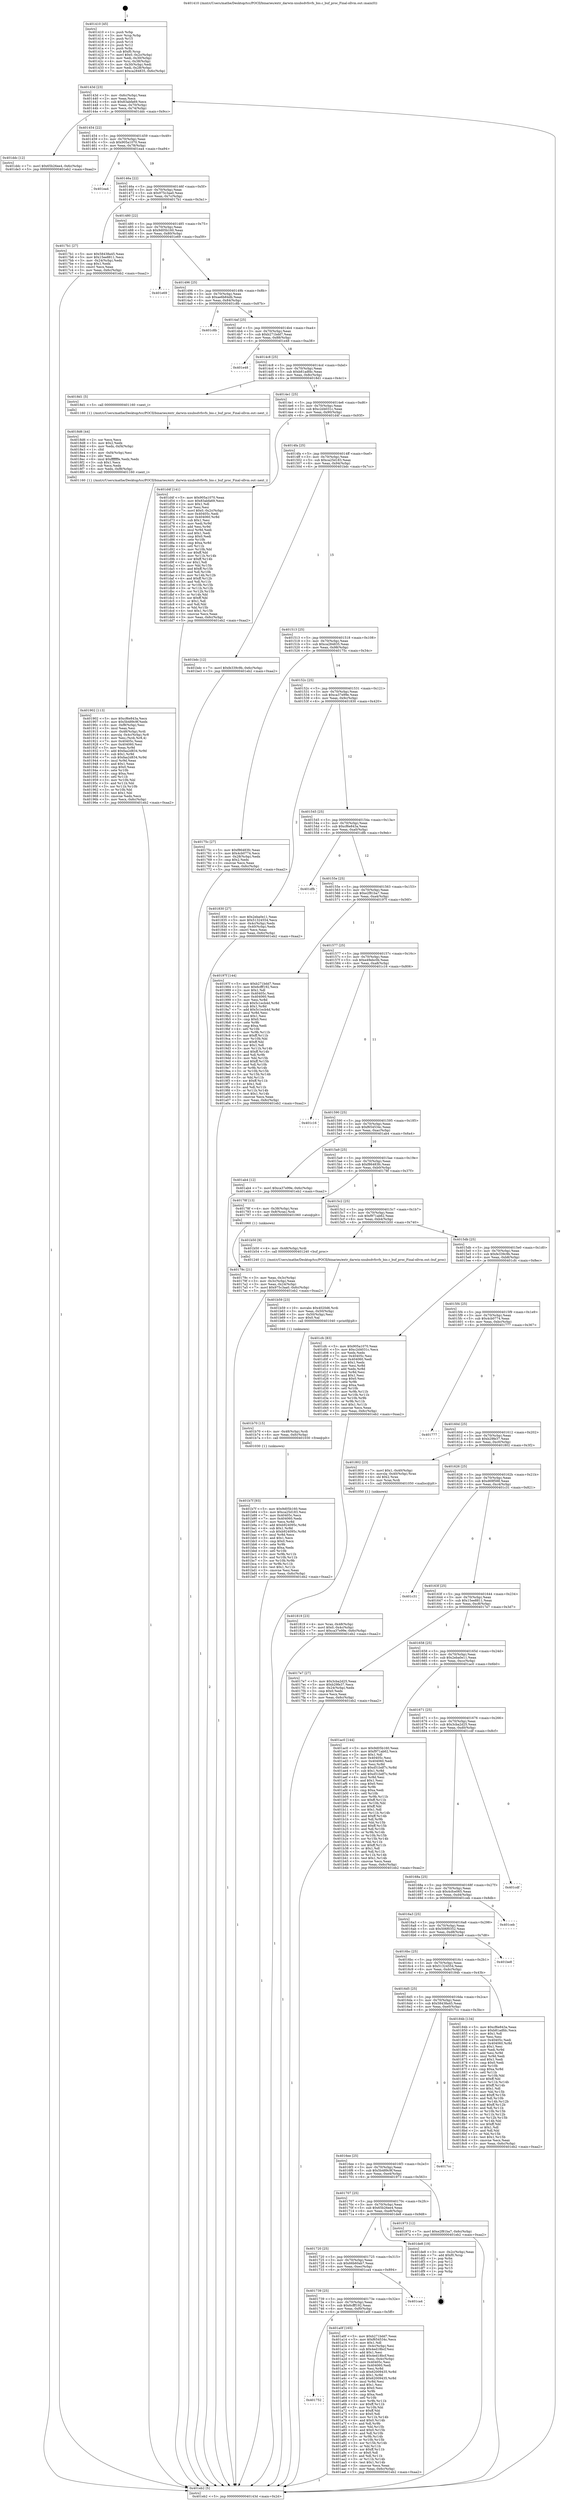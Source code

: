 digraph "0x401410" {
  label = "0x401410 (/mnt/c/Users/mathe/Desktop/tcc/POCII/binaries/extr_darwin-xnubsdvfsvfs_bio.c_buf_proc_Final-ollvm.out::main(0))"
  labelloc = "t"
  node[shape=record]

  Entry [label="",width=0.3,height=0.3,shape=circle,fillcolor=black,style=filled]
  "0x40143d" [label="{
     0x40143d [23]\l
     | [instrs]\l
     &nbsp;&nbsp;0x40143d \<+3\>: mov -0x6c(%rbp),%eax\l
     &nbsp;&nbsp;0x401440 \<+2\>: mov %eax,%ecx\l
     &nbsp;&nbsp;0x401442 \<+6\>: sub $0x83abfa69,%ecx\l
     &nbsp;&nbsp;0x401448 \<+3\>: mov %eax,-0x70(%rbp)\l
     &nbsp;&nbsp;0x40144b \<+3\>: mov %ecx,-0x74(%rbp)\l
     &nbsp;&nbsp;0x40144e \<+6\>: je 0000000000401ddc \<main+0x9cc\>\l
  }"]
  "0x401ddc" [label="{
     0x401ddc [12]\l
     | [instrs]\l
     &nbsp;&nbsp;0x401ddc \<+7\>: movl $0x65b26ee4,-0x6c(%rbp)\l
     &nbsp;&nbsp;0x401de3 \<+5\>: jmp 0000000000401eb2 \<main+0xaa2\>\l
  }"]
  "0x401454" [label="{
     0x401454 [22]\l
     | [instrs]\l
     &nbsp;&nbsp;0x401454 \<+5\>: jmp 0000000000401459 \<main+0x49\>\l
     &nbsp;&nbsp;0x401459 \<+3\>: mov -0x70(%rbp),%eax\l
     &nbsp;&nbsp;0x40145c \<+5\>: sub $0x905a1070,%eax\l
     &nbsp;&nbsp;0x401461 \<+3\>: mov %eax,-0x78(%rbp)\l
     &nbsp;&nbsp;0x401464 \<+6\>: je 0000000000401ea4 \<main+0xa94\>\l
  }"]
  Exit [label="",width=0.3,height=0.3,shape=circle,fillcolor=black,style=filled,peripheries=2]
  "0x401ea4" [label="{
     0x401ea4\l
  }", style=dashed]
  "0x40146a" [label="{
     0x40146a [22]\l
     | [instrs]\l
     &nbsp;&nbsp;0x40146a \<+5\>: jmp 000000000040146f \<main+0x5f\>\l
     &nbsp;&nbsp;0x40146f \<+3\>: mov -0x70(%rbp),%eax\l
     &nbsp;&nbsp;0x401472 \<+5\>: sub $0x975c3aa0,%eax\l
     &nbsp;&nbsp;0x401477 \<+3\>: mov %eax,-0x7c(%rbp)\l
     &nbsp;&nbsp;0x40147a \<+6\>: je 00000000004017b1 \<main+0x3a1\>\l
  }"]
  "0x401b7f" [label="{
     0x401b7f [93]\l
     | [instrs]\l
     &nbsp;&nbsp;0x401b7f \<+5\>: mov $0x9d05b160,%eax\l
     &nbsp;&nbsp;0x401b84 \<+5\>: mov $0xca25d183,%esi\l
     &nbsp;&nbsp;0x401b89 \<+7\>: mov 0x40405c,%ecx\l
     &nbsp;&nbsp;0x401b90 \<+7\>: mov 0x404060,%edx\l
     &nbsp;&nbsp;0x401b97 \<+3\>: mov %ecx,%r8d\l
     &nbsp;&nbsp;0x401b9a \<+7\>: add $0xb924095c,%r8d\l
     &nbsp;&nbsp;0x401ba1 \<+4\>: sub $0x1,%r8d\l
     &nbsp;&nbsp;0x401ba5 \<+7\>: sub $0xb924095c,%r8d\l
     &nbsp;&nbsp;0x401bac \<+4\>: imul %r8d,%ecx\l
     &nbsp;&nbsp;0x401bb0 \<+3\>: and $0x1,%ecx\l
     &nbsp;&nbsp;0x401bb3 \<+3\>: cmp $0x0,%ecx\l
     &nbsp;&nbsp;0x401bb6 \<+4\>: sete %r9b\l
     &nbsp;&nbsp;0x401bba \<+3\>: cmp $0xa,%edx\l
     &nbsp;&nbsp;0x401bbd \<+4\>: setl %r10b\l
     &nbsp;&nbsp;0x401bc1 \<+3\>: mov %r9b,%r11b\l
     &nbsp;&nbsp;0x401bc4 \<+3\>: and %r10b,%r11b\l
     &nbsp;&nbsp;0x401bc7 \<+3\>: xor %r10b,%r9b\l
     &nbsp;&nbsp;0x401bca \<+3\>: or %r9b,%r11b\l
     &nbsp;&nbsp;0x401bcd \<+4\>: test $0x1,%r11b\l
     &nbsp;&nbsp;0x401bd1 \<+3\>: cmovne %esi,%eax\l
     &nbsp;&nbsp;0x401bd4 \<+3\>: mov %eax,-0x6c(%rbp)\l
     &nbsp;&nbsp;0x401bd7 \<+5\>: jmp 0000000000401eb2 \<main+0xaa2\>\l
  }"]
  "0x4017b1" [label="{
     0x4017b1 [27]\l
     | [instrs]\l
     &nbsp;&nbsp;0x4017b1 \<+5\>: mov $0x58438a45,%eax\l
     &nbsp;&nbsp;0x4017b6 \<+5\>: mov $0x15ee8811,%ecx\l
     &nbsp;&nbsp;0x4017bb \<+3\>: mov -0x24(%rbp),%edx\l
     &nbsp;&nbsp;0x4017be \<+3\>: cmp $0x1,%edx\l
     &nbsp;&nbsp;0x4017c1 \<+3\>: cmovl %ecx,%eax\l
     &nbsp;&nbsp;0x4017c4 \<+3\>: mov %eax,-0x6c(%rbp)\l
     &nbsp;&nbsp;0x4017c7 \<+5\>: jmp 0000000000401eb2 \<main+0xaa2\>\l
  }"]
  "0x401480" [label="{
     0x401480 [22]\l
     | [instrs]\l
     &nbsp;&nbsp;0x401480 \<+5\>: jmp 0000000000401485 \<main+0x75\>\l
     &nbsp;&nbsp;0x401485 \<+3\>: mov -0x70(%rbp),%eax\l
     &nbsp;&nbsp;0x401488 \<+5\>: sub $0x9d05b160,%eax\l
     &nbsp;&nbsp;0x40148d \<+3\>: mov %eax,-0x80(%rbp)\l
     &nbsp;&nbsp;0x401490 \<+6\>: je 0000000000401e69 \<main+0xa59\>\l
  }"]
  "0x401b70" [label="{
     0x401b70 [15]\l
     | [instrs]\l
     &nbsp;&nbsp;0x401b70 \<+4\>: mov -0x48(%rbp),%rdi\l
     &nbsp;&nbsp;0x401b74 \<+6\>: mov %eax,-0xfc(%rbp)\l
     &nbsp;&nbsp;0x401b7a \<+5\>: call 0000000000401030 \<free@plt\>\l
     | [calls]\l
     &nbsp;&nbsp;0x401030 \{1\} (unknown)\l
  }"]
  "0x401e69" [label="{
     0x401e69\l
  }", style=dashed]
  "0x401496" [label="{
     0x401496 [25]\l
     | [instrs]\l
     &nbsp;&nbsp;0x401496 \<+5\>: jmp 000000000040149b \<main+0x8b\>\l
     &nbsp;&nbsp;0x40149b \<+3\>: mov -0x70(%rbp),%eax\l
     &nbsp;&nbsp;0x40149e \<+5\>: sub $0xae6b84db,%eax\l
     &nbsp;&nbsp;0x4014a3 \<+6\>: mov %eax,-0x84(%rbp)\l
     &nbsp;&nbsp;0x4014a9 \<+6\>: je 0000000000401c8b \<main+0x87b\>\l
  }"]
  "0x401b59" [label="{
     0x401b59 [23]\l
     | [instrs]\l
     &nbsp;&nbsp;0x401b59 \<+10\>: movabs $0x4020d6,%rdi\l
     &nbsp;&nbsp;0x401b63 \<+3\>: mov %eax,-0x50(%rbp)\l
     &nbsp;&nbsp;0x401b66 \<+3\>: mov -0x50(%rbp),%esi\l
     &nbsp;&nbsp;0x401b69 \<+2\>: mov $0x0,%al\l
     &nbsp;&nbsp;0x401b6b \<+5\>: call 0000000000401040 \<printf@plt\>\l
     | [calls]\l
     &nbsp;&nbsp;0x401040 \{1\} (unknown)\l
  }"]
  "0x401c8b" [label="{
     0x401c8b\l
  }", style=dashed]
  "0x4014af" [label="{
     0x4014af [25]\l
     | [instrs]\l
     &nbsp;&nbsp;0x4014af \<+5\>: jmp 00000000004014b4 \<main+0xa4\>\l
     &nbsp;&nbsp;0x4014b4 \<+3\>: mov -0x70(%rbp),%eax\l
     &nbsp;&nbsp;0x4014b7 \<+5\>: sub $0xb271bdd7,%eax\l
     &nbsp;&nbsp;0x4014bc \<+6\>: mov %eax,-0x88(%rbp)\l
     &nbsp;&nbsp;0x4014c2 \<+6\>: je 0000000000401e48 \<main+0xa38\>\l
  }"]
  "0x401752" [label="{
     0x401752\l
  }", style=dashed]
  "0x401e48" [label="{
     0x401e48\l
  }", style=dashed]
  "0x4014c8" [label="{
     0x4014c8 [25]\l
     | [instrs]\l
     &nbsp;&nbsp;0x4014c8 \<+5\>: jmp 00000000004014cd \<main+0xbd\>\l
     &nbsp;&nbsp;0x4014cd \<+3\>: mov -0x70(%rbp),%eax\l
     &nbsp;&nbsp;0x4014d0 \<+5\>: sub $0xb81adfdc,%eax\l
     &nbsp;&nbsp;0x4014d5 \<+6\>: mov %eax,-0x8c(%rbp)\l
     &nbsp;&nbsp;0x4014db \<+6\>: je 00000000004018d1 \<main+0x4c1\>\l
  }"]
  "0x401a0f" [label="{
     0x401a0f [165]\l
     | [instrs]\l
     &nbsp;&nbsp;0x401a0f \<+5\>: mov $0xb271bdd7,%eax\l
     &nbsp;&nbsp;0x401a14 \<+5\>: mov $0xf654534c,%ecx\l
     &nbsp;&nbsp;0x401a19 \<+2\>: mov $0x1,%dl\l
     &nbsp;&nbsp;0x401a1b \<+3\>: mov -0x4c(%rbp),%esi\l
     &nbsp;&nbsp;0x401a1e \<+6\>: sub $0x4ed18bcf,%esi\l
     &nbsp;&nbsp;0x401a24 \<+3\>: add $0x1,%esi\l
     &nbsp;&nbsp;0x401a27 \<+6\>: add $0x4ed18bcf,%esi\l
     &nbsp;&nbsp;0x401a2d \<+3\>: mov %esi,-0x4c(%rbp)\l
     &nbsp;&nbsp;0x401a30 \<+7\>: mov 0x40405c,%esi\l
     &nbsp;&nbsp;0x401a37 \<+7\>: mov 0x404060,%edi\l
     &nbsp;&nbsp;0x401a3e \<+3\>: mov %esi,%r8d\l
     &nbsp;&nbsp;0x401a41 \<+7\>: sub $0x62009435,%r8d\l
     &nbsp;&nbsp;0x401a48 \<+4\>: sub $0x1,%r8d\l
     &nbsp;&nbsp;0x401a4c \<+7\>: add $0x62009435,%r8d\l
     &nbsp;&nbsp;0x401a53 \<+4\>: imul %r8d,%esi\l
     &nbsp;&nbsp;0x401a57 \<+3\>: and $0x1,%esi\l
     &nbsp;&nbsp;0x401a5a \<+3\>: cmp $0x0,%esi\l
     &nbsp;&nbsp;0x401a5d \<+4\>: sete %r9b\l
     &nbsp;&nbsp;0x401a61 \<+3\>: cmp $0xa,%edi\l
     &nbsp;&nbsp;0x401a64 \<+4\>: setl %r10b\l
     &nbsp;&nbsp;0x401a68 \<+3\>: mov %r9b,%r11b\l
     &nbsp;&nbsp;0x401a6b \<+4\>: xor $0xff,%r11b\l
     &nbsp;&nbsp;0x401a6f \<+3\>: mov %r10b,%bl\l
     &nbsp;&nbsp;0x401a72 \<+3\>: xor $0xff,%bl\l
     &nbsp;&nbsp;0x401a75 \<+3\>: xor $0x0,%dl\l
     &nbsp;&nbsp;0x401a78 \<+3\>: mov %r11b,%r14b\l
     &nbsp;&nbsp;0x401a7b \<+4\>: and $0x0,%r14b\l
     &nbsp;&nbsp;0x401a7f \<+3\>: and %dl,%r9b\l
     &nbsp;&nbsp;0x401a82 \<+3\>: mov %bl,%r15b\l
     &nbsp;&nbsp;0x401a85 \<+4\>: and $0x0,%r15b\l
     &nbsp;&nbsp;0x401a89 \<+3\>: and %dl,%r10b\l
     &nbsp;&nbsp;0x401a8c \<+3\>: or %r9b,%r14b\l
     &nbsp;&nbsp;0x401a8f \<+3\>: or %r10b,%r15b\l
     &nbsp;&nbsp;0x401a92 \<+3\>: xor %r15b,%r14b\l
     &nbsp;&nbsp;0x401a95 \<+3\>: or %bl,%r11b\l
     &nbsp;&nbsp;0x401a98 \<+4\>: xor $0xff,%r11b\l
     &nbsp;&nbsp;0x401a9c \<+3\>: or $0x0,%dl\l
     &nbsp;&nbsp;0x401a9f \<+3\>: and %dl,%r11b\l
     &nbsp;&nbsp;0x401aa2 \<+3\>: or %r11b,%r14b\l
     &nbsp;&nbsp;0x401aa5 \<+4\>: test $0x1,%r14b\l
     &nbsp;&nbsp;0x401aa9 \<+3\>: cmovne %ecx,%eax\l
     &nbsp;&nbsp;0x401aac \<+3\>: mov %eax,-0x6c(%rbp)\l
     &nbsp;&nbsp;0x401aaf \<+5\>: jmp 0000000000401eb2 \<main+0xaa2\>\l
  }"]
  "0x4018d1" [label="{
     0x4018d1 [5]\l
     | [instrs]\l
     &nbsp;&nbsp;0x4018d1 \<+5\>: call 0000000000401160 \<next_i\>\l
     | [calls]\l
     &nbsp;&nbsp;0x401160 \{1\} (/mnt/c/Users/mathe/Desktop/tcc/POCII/binaries/extr_darwin-xnubsdvfsvfs_bio.c_buf_proc_Final-ollvm.out::next_i)\l
  }"]
  "0x4014e1" [label="{
     0x4014e1 [25]\l
     | [instrs]\l
     &nbsp;&nbsp;0x4014e1 \<+5\>: jmp 00000000004014e6 \<main+0xd6\>\l
     &nbsp;&nbsp;0x4014e6 \<+3\>: mov -0x70(%rbp),%eax\l
     &nbsp;&nbsp;0x4014e9 \<+5\>: sub $0xc2d4031c,%eax\l
     &nbsp;&nbsp;0x4014ee \<+6\>: mov %eax,-0x90(%rbp)\l
     &nbsp;&nbsp;0x4014f4 \<+6\>: je 0000000000401d4f \<main+0x93f\>\l
  }"]
  "0x401739" [label="{
     0x401739 [25]\l
     | [instrs]\l
     &nbsp;&nbsp;0x401739 \<+5\>: jmp 000000000040173e \<main+0x32e\>\l
     &nbsp;&nbsp;0x40173e \<+3\>: mov -0x70(%rbp),%eax\l
     &nbsp;&nbsp;0x401741 \<+5\>: sub $0x6cfff192,%eax\l
     &nbsp;&nbsp;0x401746 \<+6\>: mov %eax,-0xf0(%rbp)\l
     &nbsp;&nbsp;0x40174c \<+6\>: je 0000000000401a0f \<main+0x5ff\>\l
  }"]
  "0x401d4f" [label="{
     0x401d4f [141]\l
     | [instrs]\l
     &nbsp;&nbsp;0x401d4f \<+5\>: mov $0x905a1070,%eax\l
     &nbsp;&nbsp;0x401d54 \<+5\>: mov $0x83abfa69,%ecx\l
     &nbsp;&nbsp;0x401d59 \<+2\>: mov $0x1,%dl\l
     &nbsp;&nbsp;0x401d5b \<+2\>: xor %esi,%esi\l
     &nbsp;&nbsp;0x401d5d \<+7\>: movl $0x0,-0x2c(%rbp)\l
     &nbsp;&nbsp;0x401d64 \<+7\>: mov 0x40405c,%edi\l
     &nbsp;&nbsp;0x401d6b \<+8\>: mov 0x404060,%r8d\l
     &nbsp;&nbsp;0x401d73 \<+3\>: sub $0x1,%esi\l
     &nbsp;&nbsp;0x401d76 \<+3\>: mov %edi,%r9d\l
     &nbsp;&nbsp;0x401d79 \<+3\>: add %esi,%r9d\l
     &nbsp;&nbsp;0x401d7c \<+4\>: imul %r9d,%edi\l
     &nbsp;&nbsp;0x401d80 \<+3\>: and $0x1,%edi\l
     &nbsp;&nbsp;0x401d83 \<+3\>: cmp $0x0,%edi\l
     &nbsp;&nbsp;0x401d86 \<+4\>: sete %r10b\l
     &nbsp;&nbsp;0x401d8a \<+4\>: cmp $0xa,%r8d\l
     &nbsp;&nbsp;0x401d8e \<+4\>: setl %r11b\l
     &nbsp;&nbsp;0x401d92 \<+3\>: mov %r10b,%bl\l
     &nbsp;&nbsp;0x401d95 \<+3\>: xor $0xff,%bl\l
     &nbsp;&nbsp;0x401d98 \<+3\>: mov %r11b,%r14b\l
     &nbsp;&nbsp;0x401d9b \<+4\>: xor $0xff,%r14b\l
     &nbsp;&nbsp;0x401d9f \<+3\>: xor $0x1,%dl\l
     &nbsp;&nbsp;0x401da2 \<+3\>: mov %bl,%r15b\l
     &nbsp;&nbsp;0x401da5 \<+4\>: and $0xff,%r15b\l
     &nbsp;&nbsp;0x401da9 \<+3\>: and %dl,%r10b\l
     &nbsp;&nbsp;0x401dac \<+3\>: mov %r14b,%r12b\l
     &nbsp;&nbsp;0x401daf \<+4\>: and $0xff,%r12b\l
     &nbsp;&nbsp;0x401db3 \<+3\>: and %dl,%r11b\l
     &nbsp;&nbsp;0x401db6 \<+3\>: or %r10b,%r15b\l
     &nbsp;&nbsp;0x401db9 \<+3\>: or %r11b,%r12b\l
     &nbsp;&nbsp;0x401dbc \<+3\>: xor %r12b,%r15b\l
     &nbsp;&nbsp;0x401dbf \<+3\>: or %r14b,%bl\l
     &nbsp;&nbsp;0x401dc2 \<+3\>: xor $0xff,%bl\l
     &nbsp;&nbsp;0x401dc5 \<+3\>: or $0x1,%dl\l
     &nbsp;&nbsp;0x401dc8 \<+2\>: and %dl,%bl\l
     &nbsp;&nbsp;0x401dca \<+3\>: or %bl,%r15b\l
     &nbsp;&nbsp;0x401dcd \<+4\>: test $0x1,%r15b\l
     &nbsp;&nbsp;0x401dd1 \<+3\>: cmovne %ecx,%eax\l
     &nbsp;&nbsp;0x401dd4 \<+3\>: mov %eax,-0x6c(%rbp)\l
     &nbsp;&nbsp;0x401dd7 \<+5\>: jmp 0000000000401eb2 \<main+0xaa2\>\l
  }"]
  "0x4014fa" [label="{
     0x4014fa [25]\l
     | [instrs]\l
     &nbsp;&nbsp;0x4014fa \<+5\>: jmp 00000000004014ff \<main+0xef\>\l
     &nbsp;&nbsp;0x4014ff \<+3\>: mov -0x70(%rbp),%eax\l
     &nbsp;&nbsp;0x401502 \<+5\>: sub $0xca25d183,%eax\l
     &nbsp;&nbsp;0x401507 \<+6\>: mov %eax,-0x94(%rbp)\l
     &nbsp;&nbsp;0x40150d \<+6\>: je 0000000000401bdc \<main+0x7cc\>\l
  }"]
  "0x401ca4" [label="{
     0x401ca4\l
  }", style=dashed]
  "0x401bdc" [label="{
     0x401bdc [12]\l
     | [instrs]\l
     &nbsp;&nbsp;0x401bdc \<+7\>: movl $0xfe339c9b,-0x6c(%rbp)\l
     &nbsp;&nbsp;0x401be3 \<+5\>: jmp 0000000000401eb2 \<main+0xaa2\>\l
  }"]
  "0x401513" [label="{
     0x401513 [25]\l
     | [instrs]\l
     &nbsp;&nbsp;0x401513 \<+5\>: jmp 0000000000401518 \<main+0x108\>\l
     &nbsp;&nbsp;0x401518 \<+3\>: mov -0x70(%rbp),%eax\l
     &nbsp;&nbsp;0x40151b \<+5\>: sub $0xca284835,%eax\l
     &nbsp;&nbsp;0x401520 \<+6\>: mov %eax,-0x98(%rbp)\l
     &nbsp;&nbsp;0x401526 \<+6\>: je 000000000040175c \<main+0x34c\>\l
  }"]
  "0x401720" [label="{
     0x401720 [25]\l
     | [instrs]\l
     &nbsp;&nbsp;0x401720 \<+5\>: jmp 0000000000401725 \<main+0x315\>\l
     &nbsp;&nbsp;0x401725 \<+3\>: mov -0x70(%rbp),%eax\l
     &nbsp;&nbsp;0x401728 \<+5\>: sub $0x66b60ab7,%eax\l
     &nbsp;&nbsp;0x40172d \<+6\>: mov %eax,-0xec(%rbp)\l
     &nbsp;&nbsp;0x401733 \<+6\>: je 0000000000401ca4 \<main+0x894\>\l
  }"]
  "0x40175c" [label="{
     0x40175c [27]\l
     | [instrs]\l
     &nbsp;&nbsp;0x40175c \<+5\>: mov $0xf86483fc,%eax\l
     &nbsp;&nbsp;0x401761 \<+5\>: mov $0x4cb0774,%ecx\l
     &nbsp;&nbsp;0x401766 \<+3\>: mov -0x28(%rbp),%edx\l
     &nbsp;&nbsp;0x401769 \<+3\>: cmp $0x2,%edx\l
     &nbsp;&nbsp;0x40176c \<+3\>: cmovne %ecx,%eax\l
     &nbsp;&nbsp;0x40176f \<+3\>: mov %eax,-0x6c(%rbp)\l
     &nbsp;&nbsp;0x401772 \<+5\>: jmp 0000000000401eb2 \<main+0xaa2\>\l
  }"]
  "0x40152c" [label="{
     0x40152c [25]\l
     | [instrs]\l
     &nbsp;&nbsp;0x40152c \<+5\>: jmp 0000000000401531 \<main+0x121\>\l
     &nbsp;&nbsp;0x401531 \<+3\>: mov -0x70(%rbp),%eax\l
     &nbsp;&nbsp;0x401534 \<+5\>: sub $0xca37e99e,%eax\l
     &nbsp;&nbsp;0x401539 \<+6\>: mov %eax,-0x9c(%rbp)\l
     &nbsp;&nbsp;0x40153f \<+6\>: je 0000000000401830 \<main+0x420\>\l
  }"]
  "0x401eb2" [label="{
     0x401eb2 [5]\l
     | [instrs]\l
     &nbsp;&nbsp;0x401eb2 \<+5\>: jmp 000000000040143d \<main+0x2d\>\l
  }"]
  "0x401410" [label="{
     0x401410 [45]\l
     | [instrs]\l
     &nbsp;&nbsp;0x401410 \<+1\>: push %rbp\l
     &nbsp;&nbsp;0x401411 \<+3\>: mov %rsp,%rbp\l
     &nbsp;&nbsp;0x401414 \<+2\>: push %r15\l
     &nbsp;&nbsp;0x401416 \<+2\>: push %r14\l
     &nbsp;&nbsp;0x401418 \<+2\>: push %r12\l
     &nbsp;&nbsp;0x40141a \<+1\>: push %rbx\l
     &nbsp;&nbsp;0x40141b \<+7\>: sub $0xf0,%rsp\l
     &nbsp;&nbsp;0x401422 \<+7\>: movl $0x0,-0x2c(%rbp)\l
     &nbsp;&nbsp;0x401429 \<+3\>: mov %edi,-0x30(%rbp)\l
     &nbsp;&nbsp;0x40142c \<+4\>: mov %rsi,-0x38(%rbp)\l
     &nbsp;&nbsp;0x401430 \<+3\>: mov -0x30(%rbp),%edi\l
     &nbsp;&nbsp;0x401433 \<+3\>: mov %edi,-0x28(%rbp)\l
     &nbsp;&nbsp;0x401436 \<+7\>: movl $0xca284835,-0x6c(%rbp)\l
  }"]
  "0x401de8" [label="{
     0x401de8 [19]\l
     | [instrs]\l
     &nbsp;&nbsp;0x401de8 \<+3\>: mov -0x2c(%rbp),%eax\l
     &nbsp;&nbsp;0x401deb \<+7\>: add $0xf0,%rsp\l
     &nbsp;&nbsp;0x401df2 \<+1\>: pop %rbx\l
     &nbsp;&nbsp;0x401df3 \<+2\>: pop %r12\l
     &nbsp;&nbsp;0x401df5 \<+2\>: pop %r14\l
     &nbsp;&nbsp;0x401df7 \<+2\>: pop %r15\l
     &nbsp;&nbsp;0x401df9 \<+1\>: pop %rbp\l
     &nbsp;&nbsp;0x401dfa \<+1\>: ret\l
  }"]
  "0x401830" [label="{
     0x401830 [27]\l
     | [instrs]\l
     &nbsp;&nbsp;0x401830 \<+5\>: mov $0x2eba0e11,%eax\l
     &nbsp;&nbsp;0x401835 \<+5\>: mov $0x51324554,%ecx\l
     &nbsp;&nbsp;0x40183a \<+3\>: mov -0x4c(%rbp),%edx\l
     &nbsp;&nbsp;0x40183d \<+3\>: cmp -0x40(%rbp),%edx\l
     &nbsp;&nbsp;0x401840 \<+3\>: cmovl %ecx,%eax\l
     &nbsp;&nbsp;0x401843 \<+3\>: mov %eax,-0x6c(%rbp)\l
     &nbsp;&nbsp;0x401846 \<+5\>: jmp 0000000000401eb2 \<main+0xaa2\>\l
  }"]
  "0x401545" [label="{
     0x401545 [25]\l
     | [instrs]\l
     &nbsp;&nbsp;0x401545 \<+5\>: jmp 000000000040154a \<main+0x13a\>\l
     &nbsp;&nbsp;0x40154a \<+3\>: mov -0x70(%rbp),%eax\l
     &nbsp;&nbsp;0x40154d \<+5\>: sub $0xcf6e843a,%eax\l
     &nbsp;&nbsp;0x401552 \<+6\>: mov %eax,-0xa0(%rbp)\l
     &nbsp;&nbsp;0x401558 \<+6\>: je 0000000000401dfb \<main+0x9eb\>\l
  }"]
  "0x401707" [label="{
     0x401707 [25]\l
     | [instrs]\l
     &nbsp;&nbsp;0x401707 \<+5\>: jmp 000000000040170c \<main+0x2fc\>\l
     &nbsp;&nbsp;0x40170c \<+3\>: mov -0x70(%rbp),%eax\l
     &nbsp;&nbsp;0x40170f \<+5\>: sub $0x65b26ee4,%eax\l
     &nbsp;&nbsp;0x401714 \<+6\>: mov %eax,-0xe8(%rbp)\l
     &nbsp;&nbsp;0x40171a \<+6\>: je 0000000000401de8 \<main+0x9d8\>\l
  }"]
  "0x401dfb" [label="{
     0x401dfb\l
  }", style=dashed]
  "0x40155e" [label="{
     0x40155e [25]\l
     | [instrs]\l
     &nbsp;&nbsp;0x40155e \<+5\>: jmp 0000000000401563 \<main+0x153\>\l
     &nbsp;&nbsp;0x401563 \<+3\>: mov -0x70(%rbp),%eax\l
     &nbsp;&nbsp;0x401566 \<+5\>: sub $0xe2f81ba7,%eax\l
     &nbsp;&nbsp;0x40156b \<+6\>: mov %eax,-0xa4(%rbp)\l
     &nbsp;&nbsp;0x401571 \<+6\>: je 000000000040197f \<main+0x56f\>\l
  }"]
  "0x401973" [label="{
     0x401973 [12]\l
     | [instrs]\l
     &nbsp;&nbsp;0x401973 \<+7\>: movl $0xe2f81ba7,-0x6c(%rbp)\l
     &nbsp;&nbsp;0x40197a \<+5\>: jmp 0000000000401eb2 \<main+0xaa2\>\l
  }"]
  "0x40197f" [label="{
     0x40197f [144]\l
     | [instrs]\l
     &nbsp;&nbsp;0x40197f \<+5\>: mov $0xb271bdd7,%eax\l
     &nbsp;&nbsp;0x401984 \<+5\>: mov $0x6cfff192,%ecx\l
     &nbsp;&nbsp;0x401989 \<+2\>: mov $0x1,%dl\l
     &nbsp;&nbsp;0x40198b \<+7\>: mov 0x40405c,%esi\l
     &nbsp;&nbsp;0x401992 \<+7\>: mov 0x404060,%edi\l
     &nbsp;&nbsp;0x401999 \<+3\>: mov %esi,%r8d\l
     &nbsp;&nbsp;0x40199c \<+7\>: sub $0x5c1ecb4d,%r8d\l
     &nbsp;&nbsp;0x4019a3 \<+4\>: sub $0x1,%r8d\l
     &nbsp;&nbsp;0x4019a7 \<+7\>: add $0x5c1ecb4d,%r8d\l
     &nbsp;&nbsp;0x4019ae \<+4\>: imul %r8d,%esi\l
     &nbsp;&nbsp;0x4019b2 \<+3\>: and $0x1,%esi\l
     &nbsp;&nbsp;0x4019b5 \<+3\>: cmp $0x0,%esi\l
     &nbsp;&nbsp;0x4019b8 \<+4\>: sete %r9b\l
     &nbsp;&nbsp;0x4019bc \<+3\>: cmp $0xa,%edi\l
     &nbsp;&nbsp;0x4019bf \<+4\>: setl %r10b\l
     &nbsp;&nbsp;0x4019c3 \<+3\>: mov %r9b,%r11b\l
     &nbsp;&nbsp;0x4019c6 \<+4\>: xor $0xff,%r11b\l
     &nbsp;&nbsp;0x4019ca \<+3\>: mov %r10b,%bl\l
     &nbsp;&nbsp;0x4019cd \<+3\>: xor $0xff,%bl\l
     &nbsp;&nbsp;0x4019d0 \<+3\>: xor $0x1,%dl\l
     &nbsp;&nbsp;0x4019d3 \<+3\>: mov %r11b,%r14b\l
     &nbsp;&nbsp;0x4019d6 \<+4\>: and $0xff,%r14b\l
     &nbsp;&nbsp;0x4019da \<+3\>: and %dl,%r9b\l
     &nbsp;&nbsp;0x4019dd \<+3\>: mov %bl,%r15b\l
     &nbsp;&nbsp;0x4019e0 \<+4\>: and $0xff,%r15b\l
     &nbsp;&nbsp;0x4019e4 \<+3\>: and %dl,%r10b\l
     &nbsp;&nbsp;0x4019e7 \<+3\>: or %r9b,%r14b\l
     &nbsp;&nbsp;0x4019ea \<+3\>: or %r10b,%r15b\l
     &nbsp;&nbsp;0x4019ed \<+3\>: xor %r15b,%r14b\l
     &nbsp;&nbsp;0x4019f0 \<+3\>: or %bl,%r11b\l
     &nbsp;&nbsp;0x4019f3 \<+4\>: xor $0xff,%r11b\l
     &nbsp;&nbsp;0x4019f7 \<+3\>: or $0x1,%dl\l
     &nbsp;&nbsp;0x4019fa \<+3\>: and %dl,%r11b\l
     &nbsp;&nbsp;0x4019fd \<+3\>: or %r11b,%r14b\l
     &nbsp;&nbsp;0x401a00 \<+4\>: test $0x1,%r14b\l
     &nbsp;&nbsp;0x401a04 \<+3\>: cmovne %ecx,%eax\l
     &nbsp;&nbsp;0x401a07 \<+3\>: mov %eax,-0x6c(%rbp)\l
     &nbsp;&nbsp;0x401a0a \<+5\>: jmp 0000000000401eb2 \<main+0xaa2\>\l
  }"]
  "0x401577" [label="{
     0x401577 [25]\l
     | [instrs]\l
     &nbsp;&nbsp;0x401577 \<+5\>: jmp 000000000040157c \<main+0x16c\>\l
     &nbsp;&nbsp;0x40157c \<+3\>: mov -0x70(%rbp),%eax\l
     &nbsp;&nbsp;0x40157f \<+5\>: sub $0xe49ebc0b,%eax\l
     &nbsp;&nbsp;0x401584 \<+6\>: mov %eax,-0xa8(%rbp)\l
     &nbsp;&nbsp;0x40158a \<+6\>: je 0000000000401c16 \<main+0x806\>\l
  }"]
  "0x4016ee" [label="{
     0x4016ee [25]\l
     | [instrs]\l
     &nbsp;&nbsp;0x4016ee \<+5\>: jmp 00000000004016f3 \<main+0x2e3\>\l
     &nbsp;&nbsp;0x4016f3 \<+3\>: mov -0x70(%rbp),%eax\l
     &nbsp;&nbsp;0x4016f6 \<+5\>: sub $0x5b489c9f,%eax\l
     &nbsp;&nbsp;0x4016fb \<+6\>: mov %eax,-0xe4(%rbp)\l
     &nbsp;&nbsp;0x401701 \<+6\>: je 0000000000401973 \<main+0x563\>\l
  }"]
  "0x401c16" [label="{
     0x401c16\l
  }", style=dashed]
  "0x401590" [label="{
     0x401590 [25]\l
     | [instrs]\l
     &nbsp;&nbsp;0x401590 \<+5\>: jmp 0000000000401595 \<main+0x185\>\l
     &nbsp;&nbsp;0x401595 \<+3\>: mov -0x70(%rbp),%eax\l
     &nbsp;&nbsp;0x401598 \<+5\>: sub $0xf654534c,%eax\l
     &nbsp;&nbsp;0x40159d \<+6\>: mov %eax,-0xac(%rbp)\l
     &nbsp;&nbsp;0x4015a3 \<+6\>: je 0000000000401ab4 \<main+0x6a4\>\l
  }"]
  "0x4017cc" [label="{
     0x4017cc\l
  }", style=dashed]
  "0x401ab4" [label="{
     0x401ab4 [12]\l
     | [instrs]\l
     &nbsp;&nbsp;0x401ab4 \<+7\>: movl $0xca37e99e,-0x6c(%rbp)\l
     &nbsp;&nbsp;0x401abb \<+5\>: jmp 0000000000401eb2 \<main+0xaa2\>\l
  }"]
  "0x4015a9" [label="{
     0x4015a9 [25]\l
     | [instrs]\l
     &nbsp;&nbsp;0x4015a9 \<+5\>: jmp 00000000004015ae \<main+0x19e\>\l
     &nbsp;&nbsp;0x4015ae \<+3\>: mov -0x70(%rbp),%eax\l
     &nbsp;&nbsp;0x4015b1 \<+5\>: sub $0xf86483fc,%eax\l
     &nbsp;&nbsp;0x4015b6 \<+6\>: mov %eax,-0xb0(%rbp)\l
     &nbsp;&nbsp;0x4015bc \<+6\>: je 000000000040178f \<main+0x37f\>\l
  }"]
  "0x401902" [label="{
     0x401902 [113]\l
     | [instrs]\l
     &nbsp;&nbsp;0x401902 \<+5\>: mov $0xcf6e843a,%ecx\l
     &nbsp;&nbsp;0x401907 \<+5\>: mov $0x5b489c9f,%edx\l
     &nbsp;&nbsp;0x40190c \<+6\>: mov -0xf8(%rbp),%esi\l
     &nbsp;&nbsp;0x401912 \<+3\>: imul %eax,%esi\l
     &nbsp;&nbsp;0x401915 \<+4\>: mov -0x48(%rbp),%rdi\l
     &nbsp;&nbsp;0x401919 \<+4\>: movslq -0x4c(%rbp),%r8\l
     &nbsp;&nbsp;0x40191d \<+4\>: mov %esi,(%rdi,%r8,4)\l
     &nbsp;&nbsp;0x401921 \<+7\>: mov 0x40405c,%eax\l
     &nbsp;&nbsp;0x401928 \<+7\>: mov 0x404060,%esi\l
     &nbsp;&nbsp;0x40192f \<+3\>: mov %eax,%r9d\l
     &nbsp;&nbsp;0x401932 \<+7\>: add $0xfaa2d834,%r9d\l
     &nbsp;&nbsp;0x401939 \<+4\>: sub $0x1,%r9d\l
     &nbsp;&nbsp;0x40193d \<+7\>: sub $0xfaa2d834,%r9d\l
     &nbsp;&nbsp;0x401944 \<+4\>: imul %r9d,%eax\l
     &nbsp;&nbsp;0x401948 \<+3\>: and $0x1,%eax\l
     &nbsp;&nbsp;0x40194b \<+3\>: cmp $0x0,%eax\l
     &nbsp;&nbsp;0x40194e \<+4\>: sete %r10b\l
     &nbsp;&nbsp;0x401952 \<+3\>: cmp $0xa,%esi\l
     &nbsp;&nbsp;0x401955 \<+4\>: setl %r11b\l
     &nbsp;&nbsp;0x401959 \<+3\>: mov %r10b,%bl\l
     &nbsp;&nbsp;0x40195c \<+3\>: and %r11b,%bl\l
     &nbsp;&nbsp;0x40195f \<+3\>: xor %r11b,%r10b\l
     &nbsp;&nbsp;0x401962 \<+3\>: or %r10b,%bl\l
     &nbsp;&nbsp;0x401965 \<+3\>: test $0x1,%bl\l
     &nbsp;&nbsp;0x401968 \<+3\>: cmovne %edx,%ecx\l
     &nbsp;&nbsp;0x40196b \<+3\>: mov %ecx,-0x6c(%rbp)\l
     &nbsp;&nbsp;0x40196e \<+5\>: jmp 0000000000401eb2 \<main+0xaa2\>\l
  }"]
  "0x40178f" [label="{
     0x40178f [13]\l
     | [instrs]\l
     &nbsp;&nbsp;0x40178f \<+4\>: mov -0x38(%rbp),%rax\l
     &nbsp;&nbsp;0x401793 \<+4\>: mov 0x8(%rax),%rdi\l
     &nbsp;&nbsp;0x401797 \<+5\>: call 0000000000401060 \<atoi@plt\>\l
     | [calls]\l
     &nbsp;&nbsp;0x401060 \{1\} (unknown)\l
  }"]
  "0x4015c2" [label="{
     0x4015c2 [25]\l
     | [instrs]\l
     &nbsp;&nbsp;0x4015c2 \<+5\>: jmp 00000000004015c7 \<main+0x1b7\>\l
     &nbsp;&nbsp;0x4015c7 \<+3\>: mov -0x70(%rbp),%eax\l
     &nbsp;&nbsp;0x4015ca \<+5\>: sub $0xf971ab62,%eax\l
     &nbsp;&nbsp;0x4015cf \<+6\>: mov %eax,-0xb4(%rbp)\l
     &nbsp;&nbsp;0x4015d5 \<+6\>: je 0000000000401b50 \<main+0x740\>\l
  }"]
  "0x40179c" [label="{
     0x40179c [21]\l
     | [instrs]\l
     &nbsp;&nbsp;0x40179c \<+3\>: mov %eax,-0x3c(%rbp)\l
     &nbsp;&nbsp;0x40179f \<+3\>: mov -0x3c(%rbp),%eax\l
     &nbsp;&nbsp;0x4017a2 \<+3\>: mov %eax,-0x24(%rbp)\l
     &nbsp;&nbsp;0x4017a5 \<+7\>: movl $0x975c3aa0,-0x6c(%rbp)\l
     &nbsp;&nbsp;0x4017ac \<+5\>: jmp 0000000000401eb2 \<main+0xaa2\>\l
  }"]
  "0x4018d6" [label="{
     0x4018d6 [44]\l
     | [instrs]\l
     &nbsp;&nbsp;0x4018d6 \<+2\>: xor %ecx,%ecx\l
     &nbsp;&nbsp;0x4018d8 \<+5\>: mov $0x2,%edx\l
     &nbsp;&nbsp;0x4018dd \<+6\>: mov %edx,-0xf4(%rbp)\l
     &nbsp;&nbsp;0x4018e3 \<+1\>: cltd\l
     &nbsp;&nbsp;0x4018e4 \<+6\>: mov -0xf4(%rbp),%esi\l
     &nbsp;&nbsp;0x4018ea \<+2\>: idiv %esi\l
     &nbsp;&nbsp;0x4018ec \<+6\>: imul $0xfffffffe,%edx,%edx\l
     &nbsp;&nbsp;0x4018f2 \<+3\>: sub $0x1,%ecx\l
     &nbsp;&nbsp;0x4018f5 \<+2\>: sub %ecx,%edx\l
     &nbsp;&nbsp;0x4018f7 \<+6\>: mov %edx,-0xf8(%rbp)\l
     &nbsp;&nbsp;0x4018fd \<+5\>: call 0000000000401160 \<next_i\>\l
     | [calls]\l
     &nbsp;&nbsp;0x401160 \{1\} (/mnt/c/Users/mathe/Desktop/tcc/POCII/binaries/extr_darwin-xnubsdvfsvfs_bio.c_buf_proc_Final-ollvm.out::next_i)\l
  }"]
  "0x401b50" [label="{
     0x401b50 [9]\l
     | [instrs]\l
     &nbsp;&nbsp;0x401b50 \<+4\>: mov -0x48(%rbp),%rdi\l
     &nbsp;&nbsp;0x401b54 \<+5\>: call 0000000000401240 \<buf_proc\>\l
     | [calls]\l
     &nbsp;&nbsp;0x401240 \{1\} (/mnt/c/Users/mathe/Desktop/tcc/POCII/binaries/extr_darwin-xnubsdvfsvfs_bio.c_buf_proc_Final-ollvm.out::buf_proc)\l
  }"]
  "0x4015db" [label="{
     0x4015db [25]\l
     | [instrs]\l
     &nbsp;&nbsp;0x4015db \<+5\>: jmp 00000000004015e0 \<main+0x1d0\>\l
     &nbsp;&nbsp;0x4015e0 \<+3\>: mov -0x70(%rbp),%eax\l
     &nbsp;&nbsp;0x4015e3 \<+5\>: sub $0xfe339c9b,%eax\l
     &nbsp;&nbsp;0x4015e8 \<+6\>: mov %eax,-0xb8(%rbp)\l
     &nbsp;&nbsp;0x4015ee \<+6\>: je 0000000000401cfc \<main+0x8ec\>\l
  }"]
  "0x4016d5" [label="{
     0x4016d5 [25]\l
     | [instrs]\l
     &nbsp;&nbsp;0x4016d5 \<+5\>: jmp 00000000004016da \<main+0x2ca\>\l
     &nbsp;&nbsp;0x4016da \<+3\>: mov -0x70(%rbp),%eax\l
     &nbsp;&nbsp;0x4016dd \<+5\>: sub $0x58438a45,%eax\l
     &nbsp;&nbsp;0x4016e2 \<+6\>: mov %eax,-0xe0(%rbp)\l
     &nbsp;&nbsp;0x4016e8 \<+6\>: je 00000000004017cc \<main+0x3bc\>\l
  }"]
  "0x401cfc" [label="{
     0x401cfc [83]\l
     | [instrs]\l
     &nbsp;&nbsp;0x401cfc \<+5\>: mov $0x905a1070,%eax\l
     &nbsp;&nbsp;0x401d01 \<+5\>: mov $0xc2d4031c,%ecx\l
     &nbsp;&nbsp;0x401d06 \<+2\>: xor %edx,%edx\l
     &nbsp;&nbsp;0x401d08 \<+7\>: mov 0x40405c,%esi\l
     &nbsp;&nbsp;0x401d0f \<+7\>: mov 0x404060,%edi\l
     &nbsp;&nbsp;0x401d16 \<+3\>: sub $0x1,%edx\l
     &nbsp;&nbsp;0x401d19 \<+3\>: mov %esi,%r8d\l
     &nbsp;&nbsp;0x401d1c \<+3\>: add %edx,%r8d\l
     &nbsp;&nbsp;0x401d1f \<+4\>: imul %r8d,%esi\l
     &nbsp;&nbsp;0x401d23 \<+3\>: and $0x1,%esi\l
     &nbsp;&nbsp;0x401d26 \<+3\>: cmp $0x0,%esi\l
     &nbsp;&nbsp;0x401d29 \<+4\>: sete %r9b\l
     &nbsp;&nbsp;0x401d2d \<+3\>: cmp $0xa,%edi\l
     &nbsp;&nbsp;0x401d30 \<+4\>: setl %r10b\l
     &nbsp;&nbsp;0x401d34 \<+3\>: mov %r9b,%r11b\l
     &nbsp;&nbsp;0x401d37 \<+3\>: and %r10b,%r11b\l
     &nbsp;&nbsp;0x401d3a \<+3\>: xor %r10b,%r9b\l
     &nbsp;&nbsp;0x401d3d \<+3\>: or %r9b,%r11b\l
     &nbsp;&nbsp;0x401d40 \<+4\>: test $0x1,%r11b\l
     &nbsp;&nbsp;0x401d44 \<+3\>: cmovne %ecx,%eax\l
     &nbsp;&nbsp;0x401d47 \<+3\>: mov %eax,-0x6c(%rbp)\l
     &nbsp;&nbsp;0x401d4a \<+5\>: jmp 0000000000401eb2 \<main+0xaa2\>\l
  }"]
  "0x4015f4" [label="{
     0x4015f4 [25]\l
     | [instrs]\l
     &nbsp;&nbsp;0x4015f4 \<+5\>: jmp 00000000004015f9 \<main+0x1e9\>\l
     &nbsp;&nbsp;0x4015f9 \<+3\>: mov -0x70(%rbp),%eax\l
     &nbsp;&nbsp;0x4015fc \<+5\>: sub $0x4cb0774,%eax\l
     &nbsp;&nbsp;0x401601 \<+6\>: mov %eax,-0xbc(%rbp)\l
     &nbsp;&nbsp;0x401607 \<+6\>: je 0000000000401777 \<main+0x367\>\l
  }"]
  "0x40184b" [label="{
     0x40184b [134]\l
     | [instrs]\l
     &nbsp;&nbsp;0x40184b \<+5\>: mov $0xcf6e843a,%eax\l
     &nbsp;&nbsp;0x401850 \<+5\>: mov $0xb81adfdc,%ecx\l
     &nbsp;&nbsp;0x401855 \<+2\>: mov $0x1,%dl\l
     &nbsp;&nbsp;0x401857 \<+2\>: xor %esi,%esi\l
     &nbsp;&nbsp;0x401859 \<+7\>: mov 0x40405c,%edi\l
     &nbsp;&nbsp;0x401860 \<+8\>: mov 0x404060,%r8d\l
     &nbsp;&nbsp;0x401868 \<+3\>: sub $0x1,%esi\l
     &nbsp;&nbsp;0x40186b \<+3\>: mov %edi,%r9d\l
     &nbsp;&nbsp;0x40186e \<+3\>: add %esi,%r9d\l
     &nbsp;&nbsp;0x401871 \<+4\>: imul %r9d,%edi\l
     &nbsp;&nbsp;0x401875 \<+3\>: and $0x1,%edi\l
     &nbsp;&nbsp;0x401878 \<+3\>: cmp $0x0,%edi\l
     &nbsp;&nbsp;0x40187b \<+4\>: sete %r10b\l
     &nbsp;&nbsp;0x40187f \<+4\>: cmp $0xa,%r8d\l
     &nbsp;&nbsp;0x401883 \<+4\>: setl %r11b\l
     &nbsp;&nbsp;0x401887 \<+3\>: mov %r10b,%bl\l
     &nbsp;&nbsp;0x40188a \<+3\>: xor $0xff,%bl\l
     &nbsp;&nbsp;0x40188d \<+3\>: mov %r11b,%r14b\l
     &nbsp;&nbsp;0x401890 \<+4\>: xor $0xff,%r14b\l
     &nbsp;&nbsp;0x401894 \<+3\>: xor $0x1,%dl\l
     &nbsp;&nbsp;0x401897 \<+3\>: mov %bl,%r15b\l
     &nbsp;&nbsp;0x40189a \<+4\>: and $0xff,%r15b\l
     &nbsp;&nbsp;0x40189e \<+3\>: and %dl,%r10b\l
     &nbsp;&nbsp;0x4018a1 \<+3\>: mov %r14b,%r12b\l
     &nbsp;&nbsp;0x4018a4 \<+4\>: and $0xff,%r12b\l
     &nbsp;&nbsp;0x4018a8 \<+3\>: and %dl,%r11b\l
     &nbsp;&nbsp;0x4018ab \<+3\>: or %r10b,%r15b\l
     &nbsp;&nbsp;0x4018ae \<+3\>: or %r11b,%r12b\l
     &nbsp;&nbsp;0x4018b1 \<+3\>: xor %r12b,%r15b\l
     &nbsp;&nbsp;0x4018b4 \<+3\>: or %r14b,%bl\l
     &nbsp;&nbsp;0x4018b7 \<+3\>: xor $0xff,%bl\l
     &nbsp;&nbsp;0x4018ba \<+3\>: or $0x1,%dl\l
     &nbsp;&nbsp;0x4018bd \<+2\>: and %dl,%bl\l
     &nbsp;&nbsp;0x4018bf \<+3\>: or %bl,%r15b\l
     &nbsp;&nbsp;0x4018c2 \<+4\>: test $0x1,%r15b\l
     &nbsp;&nbsp;0x4018c6 \<+3\>: cmovne %ecx,%eax\l
     &nbsp;&nbsp;0x4018c9 \<+3\>: mov %eax,-0x6c(%rbp)\l
     &nbsp;&nbsp;0x4018cc \<+5\>: jmp 0000000000401eb2 \<main+0xaa2\>\l
  }"]
  "0x401777" [label="{
     0x401777\l
  }", style=dashed]
  "0x40160d" [label="{
     0x40160d [25]\l
     | [instrs]\l
     &nbsp;&nbsp;0x40160d \<+5\>: jmp 0000000000401612 \<main+0x202\>\l
     &nbsp;&nbsp;0x401612 \<+3\>: mov -0x70(%rbp),%eax\l
     &nbsp;&nbsp;0x401615 \<+5\>: sub $0xb29fe37,%eax\l
     &nbsp;&nbsp;0x40161a \<+6\>: mov %eax,-0xc0(%rbp)\l
     &nbsp;&nbsp;0x401620 \<+6\>: je 0000000000401802 \<main+0x3f2\>\l
  }"]
  "0x4016bc" [label="{
     0x4016bc [25]\l
     | [instrs]\l
     &nbsp;&nbsp;0x4016bc \<+5\>: jmp 00000000004016c1 \<main+0x2b1\>\l
     &nbsp;&nbsp;0x4016c1 \<+3\>: mov -0x70(%rbp),%eax\l
     &nbsp;&nbsp;0x4016c4 \<+5\>: sub $0x51324554,%eax\l
     &nbsp;&nbsp;0x4016c9 \<+6\>: mov %eax,-0xdc(%rbp)\l
     &nbsp;&nbsp;0x4016cf \<+6\>: je 000000000040184b \<main+0x43b\>\l
  }"]
  "0x401802" [label="{
     0x401802 [23]\l
     | [instrs]\l
     &nbsp;&nbsp;0x401802 \<+7\>: movl $0x1,-0x40(%rbp)\l
     &nbsp;&nbsp;0x401809 \<+4\>: movslq -0x40(%rbp),%rax\l
     &nbsp;&nbsp;0x40180d \<+4\>: shl $0x2,%rax\l
     &nbsp;&nbsp;0x401811 \<+3\>: mov %rax,%rdi\l
     &nbsp;&nbsp;0x401814 \<+5\>: call 0000000000401050 \<malloc@plt\>\l
     | [calls]\l
     &nbsp;&nbsp;0x401050 \{1\} (unknown)\l
  }"]
  "0x401626" [label="{
     0x401626 [25]\l
     | [instrs]\l
     &nbsp;&nbsp;0x401626 \<+5\>: jmp 000000000040162b \<main+0x21b\>\l
     &nbsp;&nbsp;0x40162b \<+3\>: mov -0x70(%rbp),%eax\l
     &nbsp;&nbsp;0x40162e \<+5\>: sub $0xd69f588,%eax\l
     &nbsp;&nbsp;0x401633 \<+6\>: mov %eax,-0xc4(%rbp)\l
     &nbsp;&nbsp;0x401639 \<+6\>: je 0000000000401c31 \<main+0x821\>\l
  }"]
  "0x401be8" [label="{
     0x401be8\l
  }", style=dashed]
  "0x401c31" [label="{
     0x401c31\l
  }", style=dashed]
  "0x40163f" [label="{
     0x40163f [25]\l
     | [instrs]\l
     &nbsp;&nbsp;0x40163f \<+5\>: jmp 0000000000401644 \<main+0x234\>\l
     &nbsp;&nbsp;0x401644 \<+3\>: mov -0x70(%rbp),%eax\l
     &nbsp;&nbsp;0x401647 \<+5\>: sub $0x15ee8811,%eax\l
     &nbsp;&nbsp;0x40164c \<+6\>: mov %eax,-0xc8(%rbp)\l
     &nbsp;&nbsp;0x401652 \<+6\>: je 00000000004017e7 \<main+0x3d7\>\l
  }"]
  "0x4016a3" [label="{
     0x4016a3 [25]\l
     | [instrs]\l
     &nbsp;&nbsp;0x4016a3 \<+5\>: jmp 00000000004016a8 \<main+0x298\>\l
     &nbsp;&nbsp;0x4016a8 \<+3\>: mov -0x70(%rbp),%eax\l
     &nbsp;&nbsp;0x4016ab \<+5\>: sub $0x506f0352,%eax\l
     &nbsp;&nbsp;0x4016b0 \<+6\>: mov %eax,-0xd8(%rbp)\l
     &nbsp;&nbsp;0x4016b6 \<+6\>: je 0000000000401be8 \<main+0x7d8\>\l
  }"]
  "0x4017e7" [label="{
     0x4017e7 [27]\l
     | [instrs]\l
     &nbsp;&nbsp;0x4017e7 \<+5\>: mov $0x3cba2d25,%eax\l
     &nbsp;&nbsp;0x4017ec \<+5\>: mov $0xb29fe37,%ecx\l
     &nbsp;&nbsp;0x4017f1 \<+3\>: mov -0x24(%rbp),%edx\l
     &nbsp;&nbsp;0x4017f4 \<+3\>: cmp $0x0,%edx\l
     &nbsp;&nbsp;0x4017f7 \<+3\>: cmove %ecx,%eax\l
     &nbsp;&nbsp;0x4017fa \<+3\>: mov %eax,-0x6c(%rbp)\l
     &nbsp;&nbsp;0x4017fd \<+5\>: jmp 0000000000401eb2 \<main+0xaa2\>\l
  }"]
  "0x401658" [label="{
     0x401658 [25]\l
     | [instrs]\l
     &nbsp;&nbsp;0x401658 \<+5\>: jmp 000000000040165d \<main+0x24d\>\l
     &nbsp;&nbsp;0x40165d \<+3\>: mov -0x70(%rbp),%eax\l
     &nbsp;&nbsp;0x401660 \<+5\>: sub $0x2eba0e11,%eax\l
     &nbsp;&nbsp;0x401665 \<+6\>: mov %eax,-0xcc(%rbp)\l
     &nbsp;&nbsp;0x40166b \<+6\>: je 0000000000401ac0 \<main+0x6b0\>\l
  }"]
  "0x401819" [label="{
     0x401819 [23]\l
     | [instrs]\l
     &nbsp;&nbsp;0x401819 \<+4\>: mov %rax,-0x48(%rbp)\l
     &nbsp;&nbsp;0x40181d \<+7\>: movl $0x0,-0x4c(%rbp)\l
     &nbsp;&nbsp;0x401824 \<+7\>: movl $0xca37e99e,-0x6c(%rbp)\l
     &nbsp;&nbsp;0x40182b \<+5\>: jmp 0000000000401eb2 \<main+0xaa2\>\l
  }"]
  "0x401ceb" [label="{
     0x401ceb\l
  }", style=dashed]
  "0x401ac0" [label="{
     0x401ac0 [144]\l
     | [instrs]\l
     &nbsp;&nbsp;0x401ac0 \<+5\>: mov $0x9d05b160,%eax\l
     &nbsp;&nbsp;0x401ac5 \<+5\>: mov $0xf971ab62,%ecx\l
     &nbsp;&nbsp;0x401aca \<+2\>: mov $0x1,%dl\l
     &nbsp;&nbsp;0x401acc \<+7\>: mov 0x40405c,%esi\l
     &nbsp;&nbsp;0x401ad3 \<+7\>: mov 0x404060,%edi\l
     &nbsp;&nbsp;0x401ada \<+3\>: mov %esi,%r8d\l
     &nbsp;&nbsp;0x401add \<+7\>: sub $0xd51bdf7c,%r8d\l
     &nbsp;&nbsp;0x401ae4 \<+4\>: sub $0x1,%r8d\l
     &nbsp;&nbsp;0x401ae8 \<+7\>: add $0xd51bdf7c,%r8d\l
     &nbsp;&nbsp;0x401aef \<+4\>: imul %r8d,%esi\l
     &nbsp;&nbsp;0x401af3 \<+3\>: and $0x1,%esi\l
     &nbsp;&nbsp;0x401af6 \<+3\>: cmp $0x0,%esi\l
     &nbsp;&nbsp;0x401af9 \<+4\>: sete %r9b\l
     &nbsp;&nbsp;0x401afd \<+3\>: cmp $0xa,%edi\l
     &nbsp;&nbsp;0x401b00 \<+4\>: setl %r10b\l
     &nbsp;&nbsp;0x401b04 \<+3\>: mov %r9b,%r11b\l
     &nbsp;&nbsp;0x401b07 \<+4\>: xor $0xff,%r11b\l
     &nbsp;&nbsp;0x401b0b \<+3\>: mov %r10b,%bl\l
     &nbsp;&nbsp;0x401b0e \<+3\>: xor $0xff,%bl\l
     &nbsp;&nbsp;0x401b11 \<+3\>: xor $0x1,%dl\l
     &nbsp;&nbsp;0x401b14 \<+3\>: mov %r11b,%r14b\l
     &nbsp;&nbsp;0x401b17 \<+4\>: and $0xff,%r14b\l
     &nbsp;&nbsp;0x401b1b \<+3\>: and %dl,%r9b\l
     &nbsp;&nbsp;0x401b1e \<+3\>: mov %bl,%r15b\l
     &nbsp;&nbsp;0x401b21 \<+4\>: and $0xff,%r15b\l
     &nbsp;&nbsp;0x401b25 \<+3\>: and %dl,%r10b\l
     &nbsp;&nbsp;0x401b28 \<+3\>: or %r9b,%r14b\l
     &nbsp;&nbsp;0x401b2b \<+3\>: or %r10b,%r15b\l
     &nbsp;&nbsp;0x401b2e \<+3\>: xor %r15b,%r14b\l
     &nbsp;&nbsp;0x401b31 \<+3\>: or %bl,%r11b\l
     &nbsp;&nbsp;0x401b34 \<+4\>: xor $0xff,%r11b\l
     &nbsp;&nbsp;0x401b38 \<+3\>: or $0x1,%dl\l
     &nbsp;&nbsp;0x401b3b \<+3\>: and %dl,%r11b\l
     &nbsp;&nbsp;0x401b3e \<+3\>: or %r11b,%r14b\l
     &nbsp;&nbsp;0x401b41 \<+4\>: test $0x1,%r14b\l
     &nbsp;&nbsp;0x401b45 \<+3\>: cmovne %ecx,%eax\l
     &nbsp;&nbsp;0x401b48 \<+3\>: mov %eax,-0x6c(%rbp)\l
     &nbsp;&nbsp;0x401b4b \<+5\>: jmp 0000000000401eb2 \<main+0xaa2\>\l
  }"]
  "0x401671" [label="{
     0x401671 [25]\l
     | [instrs]\l
     &nbsp;&nbsp;0x401671 \<+5\>: jmp 0000000000401676 \<main+0x266\>\l
     &nbsp;&nbsp;0x401676 \<+3\>: mov -0x70(%rbp),%eax\l
     &nbsp;&nbsp;0x401679 \<+5\>: sub $0x3cba2d25,%eax\l
     &nbsp;&nbsp;0x40167e \<+6\>: mov %eax,-0xd0(%rbp)\l
     &nbsp;&nbsp;0x401684 \<+6\>: je 0000000000401cdf \<main+0x8cf\>\l
  }"]
  "0x40168a" [label="{
     0x40168a [25]\l
     | [instrs]\l
     &nbsp;&nbsp;0x40168a \<+5\>: jmp 000000000040168f \<main+0x27f\>\l
     &nbsp;&nbsp;0x40168f \<+3\>: mov -0x70(%rbp),%eax\l
     &nbsp;&nbsp;0x401692 \<+5\>: sub $0x4cfce065,%eax\l
     &nbsp;&nbsp;0x401697 \<+6\>: mov %eax,-0xd4(%rbp)\l
     &nbsp;&nbsp;0x40169d \<+6\>: je 0000000000401ceb \<main+0x8db\>\l
  }"]
  "0x401cdf" [label="{
     0x401cdf\l
  }", style=dashed]
  Entry -> "0x401410" [label=" 1"]
  "0x40143d" -> "0x401ddc" [label=" 1"]
  "0x40143d" -> "0x401454" [label=" 19"]
  "0x401de8" -> Exit [label=" 1"]
  "0x401454" -> "0x401ea4" [label=" 0"]
  "0x401454" -> "0x40146a" [label=" 19"]
  "0x401ddc" -> "0x401eb2" [label=" 1"]
  "0x40146a" -> "0x4017b1" [label=" 1"]
  "0x40146a" -> "0x401480" [label=" 18"]
  "0x401d4f" -> "0x401eb2" [label=" 1"]
  "0x401480" -> "0x401e69" [label=" 0"]
  "0x401480" -> "0x401496" [label=" 18"]
  "0x401cfc" -> "0x401eb2" [label=" 1"]
  "0x401496" -> "0x401c8b" [label=" 0"]
  "0x401496" -> "0x4014af" [label=" 18"]
  "0x401bdc" -> "0x401eb2" [label=" 1"]
  "0x4014af" -> "0x401e48" [label=" 0"]
  "0x4014af" -> "0x4014c8" [label=" 18"]
  "0x401b7f" -> "0x401eb2" [label=" 1"]
  "0x4014c8" -> "0x4018d1" [label=" 1"]
  "0x4014c8" -> "0x4014e1" [label=" 17"]
  "0x401b70" -> "0x401b7f" [label=" 1"]
  "0x4014e1" -> "0x401d4f" [label=" 1"]
  "0x4014e1" -> "0x4014fa" [label=" 16"]
  "0x401b50" -> "0x401b59" [label=" 1"]
  "0x4014fa" -> "0x401bdc" [label=" 1"]
  "0x4014fa" -> "0x401513" [label=" 15"]
  "0x401ac0" -> "0x401eb2" [label=" 1"]
  "0x401513" -> "0x40175c" [label=" 1"]
  "0x401513" -> "0x40152c" [label=" 14"]
  "0x40175c" -> "0x401eb2" [label=" 1"]
  "0x401410" -> "0x40143d" [label=" 1"]
  "0x401eb2" -> "0x40143d" [label=" 19"]
  "0x401a0f" -> "0x401eb2" [label=" 1"]
  "0x40152c" -> "0x401830" [label=" 2"]
  "0x40152c" -> "0x401545" [label=" 12"]
  "0x401739" -> "0x401752" [label=" 0"]
  "0x401545" -> "0x401dfb" [label=" 0"]
  "0x401545" -> "0x40155e" [label=" 12"]
  "0x401b59" -> "0x401b70" [label=" 1"]
  "0x40155e" -> "0x40197f" [label=" 1"]
  "0x40155e" -> "0x401577" [label=" 11"]
  "0x401720" -> "0x401739" [label=" 1"]
  "0x401577" -> "0x401c16" [label=" 0"]
  "0x401577" -> "0x401590" [label=" 11"]
  "0x401ab4" -> "0x401eb2" [label=" 1"]
  "0x401590" -> "0x401ab4" [label=" 1"]
  "0x401590" -> "0x4015a9" [label=" 10"]
  "0x401707" -> "0x401720" [label=" 1"]
  "0x4015a9" -> "0x40178f" [label=" 1"]
  "0x4015a9" -> "0x4015c2" [label=" 9"]
  "0x40178f" -> "0x40179c" [label=" 1"]
  "0x40179c" -> "0x401eb2" [label=" 1"]
  "0x4017b1" -> "0x401eb2" [label=" 1"]
  "0x401739" -> "0x401a0f" [label=" 1"]
  "0x4015c2" -> "0x401b50" [label=" 1"]
  "0x4015c2" -> "0x4015db" [label=" 8"]
  "0x40197f" -> "0x401eb2" [label=" 1"]
  "0x4015db" -> "0x401cfc" [label=" 1"]
  "0x4015db" -> "0x4015f4" [label=" 7"]
  "0x401973" -> "0x401eb2" [label=" 1"]
  "0x4015f4" -> "0x401777" [label=" 0"]
  "0x4015f4" -> "0x40160d" [label=" 7"]
  "0x4016ee" -> "0x401707" [label=" 2"]
  "0x40160d" -> "0x401802" [label=" 1"]
  "0x40160d" -> "0x401626" [label=" 6"]
  "0x401720" -> "0x401ca4" [label=" 0"]
  "0x401626" -> "0x401c31" [label=" 0"]
  "0x401626" -> "0x40163f" [label=" 6"]
  "0x4016d5" -> "0x4016ee" [label=" 3"]
  "0x40163f" -> "0x4017e7" [label=" 1"]
  "0x40163f" -> "0x401658" [label=" 5"]
  "0x4017e7" -> "0x401eb2" [label=" 1"]
  "0x401802" -> "0x401819" [label=" 1"]
  "0x401819" -> "0x401eb2" [label=" 1"]
  "0x401830" -> "0x401eb2" [label=" 2"]
  "0x401707" -> "0x401de8" [label=" 1"]
  "0x401658" -> "0x401ac0" [label=" 1"]
  "0x401658" -> "0x401671" [label=" 4"]
  "0x401902" -> "0x401eb2" [label=" 1"]
  "0x401671" -> "0x401cdf" [label=" 0"]
  "0x401671" -> "0x40168a" [label=" 4"]
  "0x4018d6" -> "0x401902" [label=" 1"]
  "0x40168a" -> "0x401ceb" [label=" 0"]
  "0x40168a" -> "0x4016a3" [label=" 4"]
  "0x4016d5" -> "0x4017cc" [label=" 0"]
  "0x4016a3" -> "0x401be8" [label=" 0"]
  "0x4016a3" -> "0x4016bc" [label=" 4"]
  "0x4016ee" -> "0x401973" [label=" 1"]
  "0x4016bc" -> "0x40184b" [label=" 1"]
  "0x4016bc" -> "0x4016d5" [label=" 3"]
  "0x40184b" -> "0x401eb2" [label=" 1"]
  "0x4018d1" -> "0x4018d6" [label=" 1"]
}
